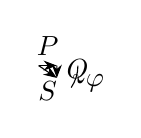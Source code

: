 \begin{tikzpicture}[scale = 0.75]
	\coordinate (A) at (0,0);
	\coordinate (B) at (xyz polar cs: angle = -34, radius = 0.374);
	\coordinate (C) at (0.31,0);
	
	\draw[-Stealth] (A) -- node [below] {$S$} (B);
	\draw[-Stealth] (A) -- node [above] {$P$} (C);
	\draw[-Stealth] (C) -- node [right] {$Q$} (B);
	
	\pic ["$\varphi$", draw, angle eccentricity = 1.5] {angle = B--A--C};
\end{tikzpicture}